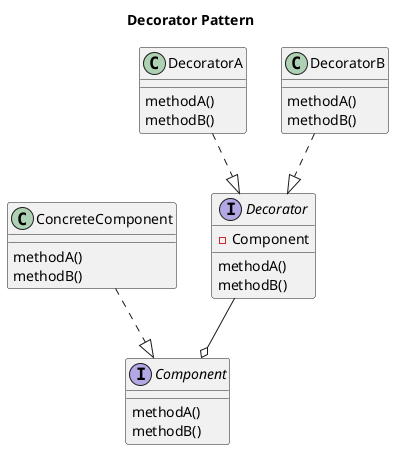 @startuml
title Decorator Pattern

interface Component{
methodA()
methodB()
}

class ConcreteComponent {
methodA()
methodB()
}

interface Decorator{
-Component
methodA()
methodB()
}
class DecoratorA {
methodA()
methodB()
}

class DecoratorB {
methodA()
methodB()
}

ConcreteComponent ..|> Component
DecoratorA ..|> Decorator
Decorator --o Component
DecoratorB ..|> Decorator
@enduml